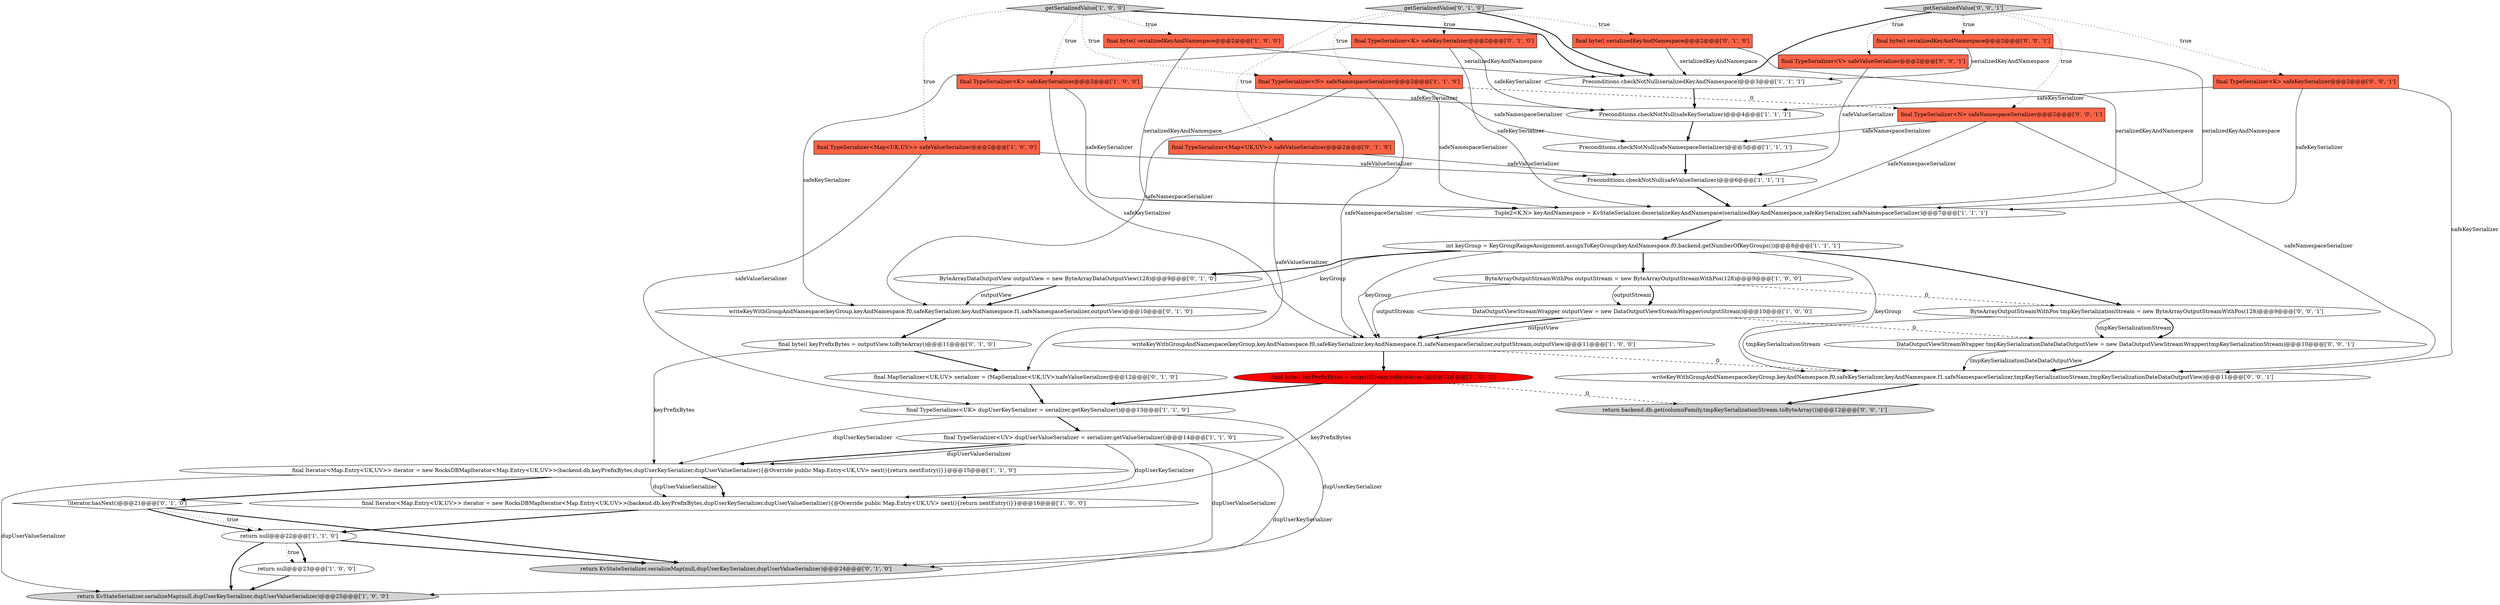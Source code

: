 digraph {
31 [style = filled, label = "final TypeSerializer<K> safeKeySerializer@@@2@@@['0', '1', '0']", fillcolor = tomato, shape = box image = "AAA0AAABBB2BBB"];
30 [style = filled, label = "writeKeyWithGroupAndNamespace(keyGroup,keyAndNamespace.f0,safeKeySerializer,keyAndNamespace.f1,safeNamespaceSerializer,outputView)@@@10@@@['0', '1', '0']", fillcolor = white, shape = ellipse image = "AAA0AAABBB2BBB"];
20 [style = filled, label = "final TypeSerializer<N> safeNamespaceSerializer@@@2@@@['1', '1', '0']", fillcolor = tomato, shape = box image = "AAA0AAABBB1BBB"];
12 [style = filled, label = "final byte(( keyPrefixBytes = outputStream.toByteArray()@@@12@@@['1', '0', '0']", fillcolor = red, shape = ellipse image = "AAA1AAABBB1BBB"];
7 [style = filled, label = "final TypeSerializer<Map<UK,UV>> safeValueSerializer@@@2@@@['1', '0', '0']", fillcolor = tomato, shape = box image = "AAA0AAABBB1BBB"];
39 [style = filled, label = "DataOutputViewStreamWrapper tmpKeySerializationDateDataOutputView = new DataOutputViewStreamWrapper(tmpKeySerializationStream)@@@10@@@['0', '0', '1']", fillcolor = white, shape = ellipse image = "AAA0AAABBB3BBB"];
8 [style = filled, label = "Preconditions.checkNotNull(safeNamespaceSerializer)@@@5@@@['1', '1', '1']", fillcolor = white, shape = ellipse image = "AAA0AAABBB1BBB"];
19 [style = filled, label = "Preconditions.checkNotNull(safeKeySerializer)@@@4@@@['1', '1', '1']", fillcolor = white, shape = ellipse image = "AAA0AAABBB1BBB"];
2 [style = filled, label = "DataOutputViewStreamWrapper outputView = new DataOutputViewStreamWrapper(outputStream)@@@10@@@['1', '0', '0']", fillcolor = white, shape = ellipse image = "AAA0AAABBB1BBB"];
9 [style = filled, label = "ByteArrayOutputStreamWithPos outputStream = new ByteArrayOutputStreamWithPos(128)@@@9@@@['1', '0', '0']", fillcolor = white, shape = ellipse image = "AAA0AAABBB1BBB"];
13 [style = filled, label = "final Iterator<Map.Entry<UK,UV>> iterator = new RocksDBMapIterator<Map.Entry<UK,UV>>(backend.db,keyPrefixBytes,dupUserKeySerializer,dupUserValueSerializer){@Override public Map.Entry<UK,UV> next(){return nextEntry()}}@@@16@@@['1', '0', '0']", fillcolor = white, shape = ellipse image = "AAA0AAABBB1BBB"];
17 [style = filled, label = "return null@@@23@@@['1', '0', '0']", fillcolor = white, shape = ellipse image = "AAA0AAABBB1BBB"];
36 [style = filled, label = "final TypeSerializer<N> safeNamespaceSerializer@@@2@@@['0', '0', '1']", fillcolor = tomato, shape = box image = "AAA0AAABBB3BBB"];
11 [style = filled, label = "return KvStateSerializer.serializeMap(null,dupUserKeySerializer,dupUserValueSerializer)@@@25@@@['1', '0', '0']", fillcolor = lightgray, shape = ellipse image = "AAA0AAABBB1BBB"];
0 [style = filled, label = "writeKeyWithGroupAndNamespace(keyGroup,keyAndNamespace.f0,safeKeySerializer,keyAndNamespace.f1,safeNamespaceSerializer,outputStream,outputView)@@@11@@@['1', '0', '0']", fillcolor = white, shape = ellipse image = "AAA0AAABBB1BBB"];
26 [style = filled, label = "getSerializedValue['0', '1', '0']", fillcolor = lightgray, shape = diamond image = "AAA0AAABBB2BBB"];
5 [style = filled, label = "final Iterator<Map.Entry<UK,UV>> iterator = new RocksDBMapIterator<Map.Entry<UK,UV>>(backend.db,keyPrefixBytes,dupUserKeySerializer,dupUserValueSerializer){@Override public Map.Entry<UK,UV> next(){return nextEntry()}}@@@15@@@['1', '1', '0']", fillcolor = white, shape = ellipse image = "AAA0AAABBB1BBB"];
27 [style = filled, label = "final MapSerializer<UK,UV> serializer = (MapSerializer<UK,UV>)safeValueSerializer@@@12@@@['0', '1', '0']", fillcolor = white, shape = ellipse image = "AAA0AAABBB2BBB"];
40 [style = filled, label = "return backend.db.get(columnFamily,tmpKeySerializationStream.toByteArray())@@@12@@@['0', '0', '1']", fillcolor = lightgray, shape = ellipse image = "AAA0AAABBB3BBB"];
32 [style = filled, label = "final byte(( serializedKeyAndNamespace@@@2@@@['0', '0', '1']", fillcolor = tomato, shape = box image = "AAA0AAABBB3BBB"];
10 [style = filled, label = "return null@@@22@@@['1', '1', '0']", fillcolor = white, shape = ellipse image = "AAA0AAABBB1BBB"];
22 [style = filled, label = "final byte(( keyPrefixBytes = outputView.toByteArray()@@@11@@@['0', '1', '0']", fillcolor = white, shape = ellipse image = "AAA0AAABBB2BBB"];
28 [style = filled, label = "return KvStateSerializer.serializeMap(null,dupUserKeySerializer,dupUserValueSerializer)@@@24@@@['0', '1', '0']", fillcolor = lightgray, shape = ellipse image = "AAA0AAABBB2BBB"];
33 [style = filled, label = "ByteArrayOutputStreamWithPos tmpKeySerializationStream = new ByteArrayOutputStreamWithPos(128)@@@9@@@['0', '0', '1']", fillcolor = white, shape = ellipse image = "AAA0AAABBB3BBB"];
25 [style = filled, label = "!iterator.hasNext()@@@21@@@['0', '1', '0']", fillcolor = white, shape = diamond image = "AAA0AAABBB2BBB"];
34 [style = filled, label = "final TypeSerializer<V> safeValueSerializer@@@2@@@['0', '0', '1']", fillcolor = tomato, shape = box image = "AAA0AAABBB3BBB"];
35 [style = filled, label = "final TypeSerializer<K> safeKeySerializer@@@2@@@['0', '0', '1']", fillcolor = tomato, shape = box image = "AAA0AAABBB3BBB"];
18 [style = filled, label = "getSerializedValue['1', '0', '0']", fillcolor = lightgray, shape = diamond image = "AAA0AAABBB1BBB"];
1 [style = filled, label = "final TypeSerializer<UV> dupUserValueSerializer = serializer.getValueSerializer()@@@14@@@['1', '1', '0']", fillcolor = white, shape = ellipse image = "AAA0AAABBB1BBB"];
24 [style = filled, label = "final TypeSerializer<Map<UK,UV>> safeValueSerializer@@@2@@@['0', '1', '0']", fillcolor = tomato, shape = box image = "AAA0AAABBB2BBB"];
14 [style = filled, label = "final TypeSerializer<K> safeKeySerializer@@@2@@@['1', '0', '0']", fillcolor = tomato, shape = box image = "AAA0AAABBB1BBB"];
3 [style = filled, label = "final byte(( serializedKeyAndNamespace@@@2@@@['1', '0', '0']", fillcolor = tomato, shape = box image = "AAA0AAABBB1BBB"];
38 [style = filled, label = "getSerializedValue['0', '0', '1']", fillcolor = lightgray, shape = diamond image = "AAA0AAABBB3BBB"];
6 [style = filled, label = "final TypeSerializer<UK> dupUserKeySerializer = serializer.getKeySerializer()@@@13@@@['1', '1', '0']", fillcolor = white, shape = ellipse image = "AAA0AAABBB1BBB"];
29 [style = filled, label = "final byte(( serializedKeyAndNamespace@@@2@@@['0', '1', '0']", fillcolor = tomato, shape = box image = "AAA0AAABBB2BBB"];
15 [style = filled, label = "int keyGroup = KeyGroupRangeAssignment.assignToKeyGroup(keyAndNamespace.f0,backend.getNumberOfKeyGroups())@@@8@@@['1', '1', '1']", fillcolor = white, shape = ellipse image = "AAA0AAABBB1BBB"];
4 [style = filled, label = "Preconditions.checkNotNull(safeValueSerializer)@@@6@@@['1', '1', '1']", fillcolor = white, shape = ellipse image = "AAA0AAABBB1BBB"];
37 [style = filled, label = "writeKeyWithGroupAndNamespace(keyGroup,keyAndNamespace.f0,safeKeySerializer,keyAndNamespace.f1,safeNamespaceSerializer,tmpKeySerializationStream,tmpKeySerializationDateDataOutputView)@@@11@@@['0', '0', '1']", fillcolor = white, shape = ellipse image = "AAA0AAABBB3BBB"];
21 [style = filled, label = "Preconditions.checkNotNull(serializedKeyAndNamespace)@@@3@@@['1', '1', '1']", fillcolor = white, shape = ellipse image = "AAA0AAABBB1BBB"];
23 [style = filled, label = "ByteArrayDataOutputView outputView = new ByteArrayDataOutputView(128)@@@9@@@['0', '1', '0']", fillcolor = white, shape = ellipse image = "AAA0AAABBB2BBB"];
16 [style = filled, label = "Tuple2<K,N> keyAndNamespace = KvStateSerializer.deserializeKeyAndNamespace(serializedKeyAndNamespace,safeKeySerializer,safeNamespaceSerializer)@@@7@@@['1', '1', '1']", fillcolor = white, shape = ellipse image = "AAA0AAABBB1BBB"];
1->5 [style = bold, label=""];
35->16 [style = solid, label="safeKeySerializer"];
14->0 [style = solid, label="safeKeySerializer"];
20->8 [style = solid, label="safeNamespaceSerializer"];
38->34 [style = dotted, label="true"];
2->0 [style = solid, label="outputView"];
6->28 [style = solid, label="dupUserKeySerializer"];
10->17 [style = bold, label=""];
18->20 [style = dotted, label="true"];
15->30 [style = solid, label="keyGroup"];
20->30 [style = solid, label="safeNamespaceSerializer"];
32->21 [style = solid, label="serializedKeyAndNamespace"];
33->39 [style = solid, label="tmpKeySerializationStream"];
33->37 [style = solid, label="tmpKeySerializationStream"];
26->24 [style = dotted, label="true"];
18->3 [style = dotted, label="true"];
34->4 [style = solid, label="safeValueSerializer"];
25->10 [style = bold, label=""];
8->4 [style = bold, label=""];
6->5 [style = solid, label="dupUserKeySerializer"];
4->16 [style = bold, label=""];
10->11 [style = bold, label=""];
5->11 [style = solid, label="dupUserValueSerializer"];
25->28 [style = bold, label=""];
23->30 [style = bold, label=""];
21->19 [style = bold, label=""];
1->11 [style = solid, label="dupUserKeySerializer"];
12->13 [style = solid, label="keyPrefixBytes"];
9->2 [style = bold, label=""];
29->21 [style = solid, label="serializedKeyAndNamespace"];
26->20 [style = dotted, label="true"];
5->25 [style = bold, label=""];
36->16 [style = solid, label="safeNamespaceSerializer"];
23->30 [style = solid, label="outputView"];
31->16 [style = solid, label="safeKeySerializer"];
24->27 [style = solid, label="safeValueSerializer"];
1->5 [style = solid, label="dupUserValueSerializer"];
15->9 [style = bold, label=""];
2->39 [style = dashed, label="0"];
25->10 [style = dotted, label="true"];
14->16 [style = solid, label="safeKeySerializer"];
15->33 [style = bold, label=""];
15->0 [style = solid, label="keyGroup"];
39->37 [style = bold, label=""];
13->10 [style = bold, label=""];
18->7 [style = dotted, label="true"];
36->37 [style = solid, label="safeNamespaceSerializer"];
9->0 [style = solid, label="outputStream"];
9->2 [style = solid, label="outputStream"];
0->12 [style = bold, label=""];
38->32 [style = dotted, label="true"];
20->0 [style = solid, label="safeNamespaceSerializer"];
35->19 [style = solid, label="safeKeySerializer"];
26->21 [style = bold, label=""];
10->17 [style = dotted, label="true"];
6->1 [style = bold, label=""];
26->31 [style = dotted, label="true"];
24->4 [style = solid, label="safeValueSerializer"];
2->0 [style = bold, label=""];
3->21 [style = solid, label="serializedKeyAndNamespace"];
5->13 [style = bold, label=""];
32->16 [style = solid, label="serializedKeyAndNamespace"];
3->16 [style = solid, label="serializedKeyAndNamespace"];
18->21 [style = bold, label=""];
14->19 [style = solid, label="safeKeySerializer"];
38->36 [style = dotted, label="true"];
1->13 [style = solid, label="dupUserKeySerializer"];
22->5 [style = solid, label="keyPrefixBytes"];
16->15 [style = bold, label=""];
15->23 [style = bold, label=""];
30->22 [style = bold, label=""];
10->28 [style = bold, label=""];
0->37 [style = dashed, label="0"];
36->8 [style = solid, label="safeNamespaceSerializer"];
20->16 [style = solid, label="safeNamespaceSerializer"];
7->6 [style = solid, label="safeValueSerializer"];
31->30 [style = solid, label="safeKeySerializer"];
12->6 [style = bold, label=""];
35->37 [style = solid, label="safeKeySerializer"];
27->6 [style = bold, label=""];
29->16 [style = solid, label="serializedKeyAndNamespace"];
7->4 [style = solid, label="safeValueSerializer"];
39->37 [style = solid, label="tmpKeySerializationDateDataOutputView"];
19->8 [style = bold, label=""];
18->14 [style = dotted, label="true"];
9->33 [style = dashed, label="0"];
33->39 [style = bold, label=""];
22->27 [style = bold, label=""];
1->28 [style = solid, label="dupUserValueSerializer"];
20->36 [style = dashed, label="0"];
12->40 [style = dashed, label="0"];
15->37 [style = solid, label="keyGroup"];
38->35 [style = dotted, label="true"];
5->13 [style = solid, label="dupUserValueSerializer"];
38->21 [style = bold, label=""];
26->29 [style = dotted, label="true"];
31->19 [style = solid, label="safeKeySerializer"];
37->40 [style = bold, label=""];
17->11 [style = bold, label=""];
}
